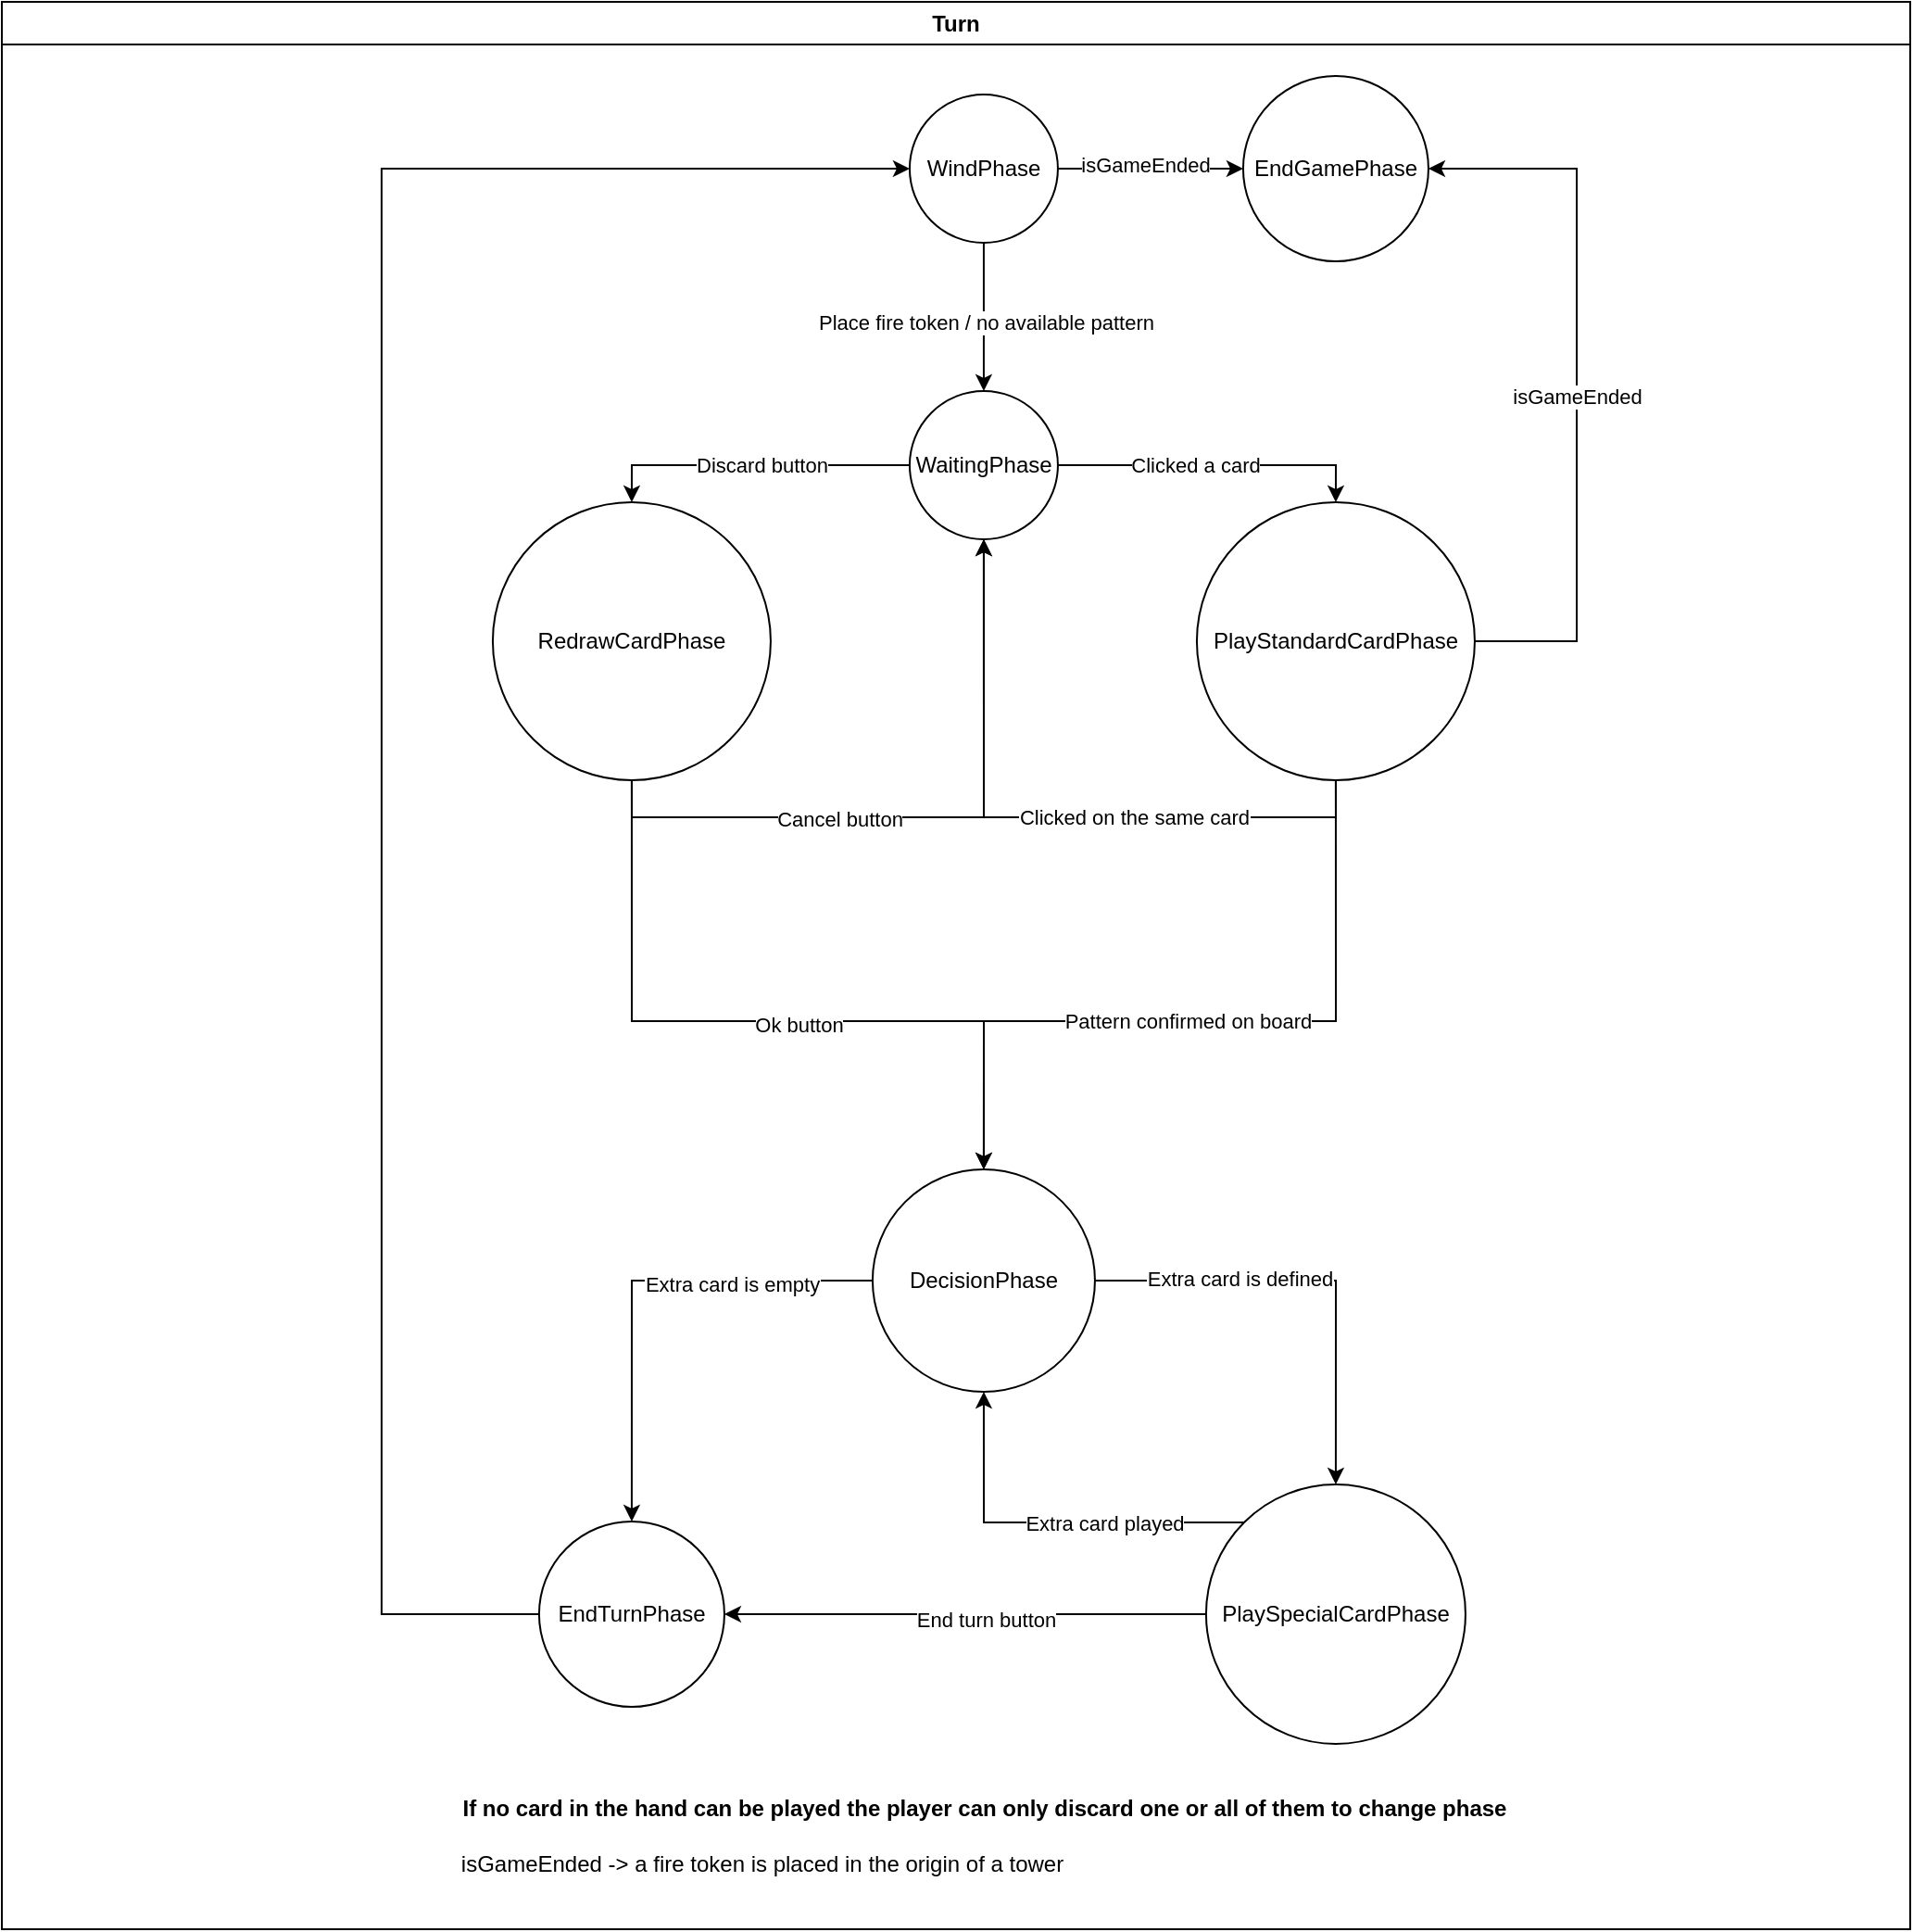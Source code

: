 <mxfile version="22.1.22" type="embed">
  <diagram name="Page-1" id="nQAGZ9vl0YTi9qAUkokT">
    <mxGraphModel dx="571" dy="436" grid="1" gridSize="10" guides="1" tooltips="1" connect="1" arrows="1" fold="1" page="1" pageScale="1" pageWidth="850" pageHeight="1100" math="0" shadow="0">
      <root>
        <mxCell id="0" />
        <mxCell id="1" parent="0" />
        <mxCell id="uAzF2xJCA6m6kvYxS6wg-2" value="Turn" style="swimlane;whiteSpace=wrap;html=1;" parent="1" vertex="1">
          <mxGeometry x="130" y="50" width="1030" height="1040" as="geometry" />
        </mxCell>
        <mxCell id="uAzF2xJCA6m6kvYxS6wg-5" style="edgeStyle=orthogonalEdgeStyle;rounded=0;orthogonalLoop=1;jettySize=auto;html=1;exitX=0.5;exitY=1;exitDx=0;exitDy=0;entryX=0.5;entryY=0;entryDx=0;entryDy=0;" parent="uAzF2xJCA6m6kvYxS6wg-2" source="uAzF2xJCA6m6kvYxS6wg-3" target="uAzF2xJCA6m6kvYxS6wg-4" edge="1">
          <mxGeometry relative="1" as="geometry" />
        </mxCell>
        <mxCell id="uAzF2xJCA6m6kvYxS6wg-6" value="Place fire token / no available pattern" style="edgeLabel;html=1;align=center;verticalAlign=middle;resizable=0;points=[];" parent="uAzF2xJCA6m6kvYxS6wg-5" vertex="1" connectable="0">
          <mxGeometry x="0.08" y="1" relative="1" as="geometry">
            <mxPoint as="offset" />
          </mxGeometry>
        </mxCell>
        <mxCell id="10" style="edgeStyle=orthogonalEdgeStyle;rounded=0;orthogonalLoop=1;jettySize=auto;html=1;entryX=0;entryY=0.5;entryDx=0;entryDy=0;" edge="1" parent="uAzF2xJCA6m6kvYxS6wg-2" source="uAzF2xJCA6m6kvYxS6wg-3" target="9">
          <mxGeometry relative="1" as="geometry" />
        </mxCell>
        <mxCell id="12" value="isGameEnded" style="edgeLabel;html=1;align=center;verticalAlign=middle;resizable=0;points=[];" vertex="1" connectable="0" parent="10">
          <mxGeometry x="-0.079" y="2" relative="1" as="geometry">
            <mxPoint x="1" as="offset" />
          </mxGeometry>
        </mxCell>
        <mxCell id="uAzF2xJCA6m6kvYxS6wg-3" value="WindPhase" style="ellipse;whiteSpace=wrap;html=1;aspect=fixed;" parent="uAzF2xJCA6m6kvYxS6wg-2" vertex="1">
          <mxGeometry x="489.97" y="50" width="80" height="80" as="geometry" />
        </mxCell>
        <mxCell id="uAzF2xJCA6m6kvYxS6wg-11" style="edgeStyle=orthogonalEdgeStyle;rounded=0;orthogonalLoop=1;jettySize=auto;html=1;exitX=0;exitY=0.5;exitDx=0;exitDy=0;entryX=0.5;entryY=0;entryDx=0;entryDy=0;" parent="uAzF2xJCA6m6kvYxS6wg-2" source="uAzF2xJCA6m6kvYxS6wg-4" target="uAzF2xJCA6m6kvYxS6wg-8" edge="1">
          <mxGeometry relative="1" as="geometry" />
        </mxCell>
        <mxCell id="uAzF2xJCA6m6kvYxS6wg-12" value="Discard button" style="edgeLabel;html=1;align=center;verticalAlign=middle;resizable=0;points=[];" parent="uAzF2xJCA6m6kvYxS6wg-11" vertex="1" connectable="0">
          <mxGeometry x="-0.05" relative="1" as="geometry">
            <mxPoint as="offset" />
          </mxGeometry>
        </mxCell>
        <mxCell id="uAzF2xJCA6m6kvYxS6wg-16" style="edgeStyle=orthogonalEdgeStyle;rounded=0;orthogonalLoop=1;jettySize=auto;html=1;exitX=1;exitY=0.5;exitDx=0;exitDy=0;entryX=0.5;entryY=0;entryDx=0;entryDy=0;" parent="uAzF2xJCA6m6kvYxS6wg-2" source="uAzF2xJCA6m6kvYxS6wg-4" target="uAzF2xJCA6m6kvYxS6wg-15" edge="1">
          <mxGeometry relative="1" as="geometry" />
        </mxCell>
        <mxCell id="uAzF2xJCA6m6kvYxS6wg-17" value="Clicked a card" style="edgeLabel;html=1;align=center;verticalAlign=middle;resizable=0;points=[];" parent="uAzF2xJCA6m6kvYxS6wg-16" vertex="1" connectable="0">
          <mxGeometry x="-0.132" relative="1" as="geometry">
            <mxPoint as="offset" />
          </mxGeometry>
        </mxCell>
        <mxCell id="uAzF2xJCA6m6kvYxS6wg-4" value="WaitingPhase" style="ellipse;whiteSpace=wrap;html=1;aspect=fixed;" parent="uAzF2xJCA6m6kvYxS6wg-2" vertex="1">
          <mxGeometry x="489.97" y="210" width="80" height="80" as="geometry" />
        </mxCell>
        <mxCell id="uAzF2xJCA6m6kvYxS6wg-13" style="edgeStyle=orthogonalEdgeStyle;rounded=0;orthogonalLoop=1;jettySize=auto;html=1;entryX=0.5;entryY=1;entryDx=0;entryDy=0;" parent="uAzF2xJCA6m6kvYxS6wg-2" source="uAzF2xJCA6m6kvYxS6wg-8" target="uAzF2xJCA6m6kvYxS6wg-4" edge="1">
          <mxGeometry relative="1" as="geometry">
            <Array as="points">
              <mxPoint x="339.97" y="440" />
              <mxPoint x="529.97" y="440" />
            </Array>
          </mxGeometry>
        </mxCell>
        <mxCell id="uAzF2xJCA6m6kvYxS6wg-14" value="Cancel button" style="edgeLabel;html=1;align=center;verticalAlign=middle;resizable=0;points=[];" parent="uAzF2xJCA6m6kvYxS6wg-13" vertex="1" connectable="0">
          <mxGeometry x="-0.267" y="-1" relative="1" as="geometry">
            <mxPoint as="offset" />
          </mxGeometry>
        </mxCell>
        <mxCell id="uAzF2xJCA6m6kvYxS6wg-21" style="edgeStyle=orthogonalEdgeStyle;rounded=0;orthogonalLoop=1;jettySize=auto;html=1;exitX=0.5;exitY=1;exitDx=0;exitDy=0;entryX=0.5;entryY=0;entryDx=0;entryDy=0;" parent="uAzF2xJCA6m6kvYxS6wg-2" source="uAzF2xJCA6m6kvYxS6wg-8" edge="1">
          <mxGeometry relative="1" as="geometry">
            <mxPoint x="304.97" y="480" as="sourcePoint" />
            <mxPoint x="529.97" y="630" as="targetPoint" />
            <Array as="points">
              <mxPoint x="340" y="550" />
              <mxPoint x="530" y="550" />
            </Array>
          </mxGeometry>
        </mxCell>
        <mxCell id="uAzF2xJCA6m6kvYxS6wg-23" value="Ok button" style="edgeLabel;html=1;align=center;verticalAlign=middle;resizable=0;points=[];" parent="uAzF2xJCA6m6kvYxS6wg-21" vertex="1" connectable="0">
          <mxGeometry x="0.292" y="-2" relative="1" as="geometry">
            <mxPoint x="-39" as="offset" />
          </mxGeometry>
        </mxCell>
        <mxCell id="uAzF2xJCA6m6kvYxS6wg-8" value="RedrawCardPhase" style="ellipse;whiteSpace=wrap;html=1;aspect=fixed;" parent="uAzF2xJCA6m6kvYxS6wg-2" vertex="1">
          <mxGeometry x="264.97" y="270" width="150" height="150" as="geometry" />
        </mxCell>
        <mxCell id="uAzF2xJCA6m6kvYxS6wg-18" style="edgeStyle=orthogonalEdgeStyle;rounded=0;orthogonalLoop=1;jettySize=auto;html=1;exitX=0.5;exitY=1;exitDx=0;exitDy=0;entryX=0.5;entryY=1;entryDx=0;entryDy=0;" parent="uAzF2xJCA6m6kvYxS6wg-2" source="uAzF2xJCA6m6kvYxS6wg-15" target="uAzF2xJCA6m6kvYxS6wg-4" edge="1">
          <mxGeometry relative="1" as="geometry">
            <Array as="points">
              <mxPoint x="719.97" y="440" />
              <mxPoint x="529.97" y="440" />
            </Array>
          </mxGeometry>
        </mxCell>
        <mxCell id="uAzF2xJCA6m6kvYxS6wg-19" value="Clicked on the same card" style="edgeLabel;html=1;align=center;verticalAlign=middle;resizable=0;points=[];" parent="uAzF2xJCA6m6kvYxS6wg-18" vertex="1" connectable="0">
          <mxGeometry x="-0.28" relative="1" as="geometry">
            <mxPoint as="offset" />
          </mxGeometry>
        </mxCell>
        <mxCell id="uAzF2xJCA6m6kvYxS6wg-22" style="edgeStyle=orthogonalEdgeStyle;rounded=0;orthogonalLoop=1;jettySize=auto;html=1;exitX=0.5;exitY=1;exitDx=0;exitDy=0;entryX=0.5;entryY=0;entryDx=0;entryDy=0;" parent="uAzF2xJCA6m6kvYxS6wg-2" source="uAzF2xJCA6m6kvYxS6wg-15" edge="1">
          <mxGeometry relative="1" as="geometry">
            <mxPoint x="754.97" y="480" as="sourcePoint" />
            <mxPoint x="529.97" y="630" as="targetPoint" />
            <Array as="points">
              <mxPoint x="720" y="550" />
              <mxPoint x="530" y="550" />
            </Array>
          </mxGeometry>
        </mxCell>
        <mxCell id="uAzF2xJCA6m6kvYxS6wg-24" value="Pattern confirmed on board" style="edgeLabel;html=1;align=center;verticalAlign=middle;resizable=0;points=[];" parent="uAzF2xJCA6m6kvYxS6wg-22" vertex="1" connectable="0">
          <mxGeometry x="0.342" y="4" relative="1" as="geometry">
            <mxPoint x="58" y="-4" as="offset" />
          </mxGeometry>
        </mxCell>
        <mxCell id="11" style="edgeStyle=orthogonalEdgeStyle;rounded=0;orthogonalLoop=1;jettySize=auto;html=1;exitX=1;exitY=0.5;exitDx=0;exitDy=0;entryX=1;entryY=0.5;entryDx=0;entryDy=0;" edge="1" parent="uAzF2xJCA6m6kvYxS6wg-2" source="uAzF2xJCA6m6kvYxS6wg-15" target="9">
          <mxGeometry relative="1" as="geometry">
            <Array as="points">
              <mxPoint x="850" y="345" />
              <mxPoint x="850" y="90" />
            </Array>
          </mxGeometry>
        </mxCell>
        <mxCell id="13" value="isGameEnded" style="edgeLabel;html=1;align=center;verticalAlign=middle;resizable=0;points=[];" vertex="1" connectable="0" parent="11">
          <mxGeometry x="-0.041" relative="1" as="geometry">
            <mxPoint as="offset" />
          </mxGeometry>
        </mxCell>
        <mxCell id="uAzF2xJCA6m6kvYxS6wg-15" value="PlayStandardCardPhase" style="ellipse;whiteSpace=wrap;html=1;aspect=fixed;" parent="uAzF2xJCA6m6kvYxS6wg-2" vertex="1">
          <mxGeometry x="644.97" y="270" width="150" height="150" as="geometry" />
        </mxCell>
        <mxCell id="uAzF2xJCA6m6kvYxS6wg-27" value="&lt;b&gt;If no card in the hand can be played the player can only discard one or all of them to change phase&lt;/b&gt;" style="text;html=1;align=center;verticalAlign=middle;resizable=0;points=[];autosize=1;strokeColor=none;fillColor=none;" parent="uAzF2xJCA6m6kvYxS6wg-2" vertex="1">
          <mxGeometry x="234.97" y="960" width="590" height="30" as="geometry" />
        </mxCell>
        <mxCell id="uAzF2xJCA6m6kvYxS6wg-30" style="edgeStyle=orthogonalEdgeStyle;rounded=0;orthogonalLoop=1;jettySize=auto;html=1;entryX=0;entryY=0.5;entryDx=0;entryDy=0;" parent="uAzF2xJCA6m6kvYxS6wg-2" source="uAzF2xJCA6m6kvYxS6wg-29" target="uAzF2xJCA6m6kvYxS6wg-3" edge="1">
          <mxGeometry relative="1" as="geometry">
            <Array as="points">
              <mxPoint x="204.97" y="870" />
              <mxPoint x="204.97" y="90" />
            </Array>
          </mxGeometry>
        </mxCell>
        <mxCell id="uAzF2xJCA6m6kvYxS6wg-29" value="EndTurnPhase" style="ellipse;whiteSpace=wrap;html=1;aspect=fixed;direction=south;" parent="uAzF2xJCA6m6kvYxS6wg-2" vertex="1">
          <mxGeometry x="289.97" y="820" width="100" height="100" as="geometry" />
        </mxCell>
        <mxCell id="uAzF2xJCA6m6kvYxS6wg-34" style="edgeStyle=orthogonalEdgeStyle;rounded=0;orthogonalLoop=1;jettySize=auto;html=1;exitX=0;exitY=0.5;exitDx=0;exitDy=0;entryX=0;entryY=0.5;entryDx=0;entryDy=0;" parent="uAzF2xJCA6m6kvYxS6wg-2" source="2" target="uAzF2xJCA6m6kvYxS6wg-29" edge="1">
          <mxGeometry relative="1" as="geometry">
            <mxPoint x="459.94" y="700" as="sourcePoint" />
          </mxGeometry>
        </mxCell>
        <mxCell id="4" value="Extra card is empty" style="edgeLabel;html=1;align=center;verticalAlign=middle;resizable=0;points=[];" parent="uAzF2xJCA6m6kvYxS6wg-34" vertex="1" connectable="0">
          <mxGeometry x="-0.415" y="2" relative="1" as="geometry">
            <mxPoint as="offset" />
          </mxGeometry>
        </mxCell>
        <mxCell id="uAzF2xJCA6m6kvYxS6wg-36" style="edgeStyle=orthogonalEdgeStyle;rounded=0;orthogonalLoop=1;jettySize=auto;html=1;exitX=1;exitY=0.5;exitDx=0;exitDy=0;" parent="uAzF2xJCA6m6kvYxS6wg-2" source="2" target="uAzF2xJCA6m6kvYxS6wg-33" edge="1">
          <mxGeometry relative="1" as="geometry">
            <mxPoint x="600" y="700" as="sourcePoint" />
          </mxGeometry>
        </mxCell>
        <mxCell id="6" value="Extra card is defined" style="edgeLabel;html=1;align=center;verticalAlign=middle;resizable=0;points=[];" parent="uAzF2xJCA6m6kvYxS6wg-36" vertex="1" connectable="0">
          <mxGeometry x="-0.35" y="1" relative="1" as="geometry">
            <mxPoint as="offset" />
          </mxGeometry>
        </mxCell>
        <mxCell id="uAzF2xJCA6m6kvYxS6wg-38" style="edgeStyle=orthogonalEdgeStyle;rounded=0;orthogonalLoop=1;jettySize=auto;html=1;exitX=0;exitY=0.5;exitDx=0;exitDy=0;entryX=0.5;entryY=0;entryDx=0;entryDy=0;" parent="uAzF2xJCA6m6kvYxS6wg-2" source="uAzF2xJCA6m6kvYxS6wg-33" target="uAzF2xJCA6m6kvYxS6wg-29" edge="1">
          <mxGeometry relative="1" as="geometry" />
        </mxCell>
        <mxCell id="uAzF2xJCA6m6kvYxS6wg-39" value="End turn button" style="edgeLabel;html=1;align=center;verticalAlign=middle;resizable=0;points=[];" parent="uAzF2xJCA6m6kvYxS6wg-38" vertex="1" connectable="0">
          <mxGeometry x="-0.082" y="3" relative="1" as="geometry">
            <mxPoint as="offset" />
          </mxGeometry>
        </mxCell>
        <mxCell id="7" style="edgeStyle=orthogonalEdgeStyle;rounded=0;orthogonalLoop=1;jettySize=auto;html=1;exitX=0;exitY=0;exitDx=0;exitDy=0;entryX=0.5;entryY=1;entryDx=0;entryDy=0;" parent="uAzF2xJCA6m6kvYxS6wg-2" source="uAzF2xJCA6m6kvYxS6wg-33" target="2" edge="1">
          <mxGeometry relative="1" as="geometry" />
        </mxCell>
        <mxCell id="8" value="Extra card played" style="edgeLabel;html=1;align=center;verticalAlign=middle;resizable=0;points=[];" parent="7" vertex="1" connectable="0">
          <mxGeometry x="-0.284" relative="1" as="geometry">
            <mxPoint as="offset" />
          </mxGeometry>
        </mxCell>
        <mxCell id="uAzF2xJCA6m6kvYxS6wg-33" value="PlaySpecialCardPhase" style="ellipse;whiteSpace=wrap;html=1;aspect=fixed;" parent="uAzF2xJCA6m6kvYxS6wg-2" vertex="1">
          <mxGeometry x="649.97" y="800" width="140" height="140" as="geometry" />
        </mxCell>
        <mxCell id="2" value="DecisionPhase" style="ellipse;whiteSpace=wrap;html=1;aspect=fixed;" parent="uAzF2xJCA6m6kvYxS6wg-2" vertex="1">
          <mxGeometry x="469.97" y="630" width="120" height="120" as="geometry" />
        </mxCell>
        <mxCell id="9" value="EndGamePhase" style="ellipse;whiteSpace=wrap;html=1;aspect=fixed;" vertex="1" parent="uAzF2xJCA6m6kvYxS6wg-2">
          <mxGeometry x="669.97" y="40" width="100" height="100" as="geometry" />
        </mxCell>
        <mxCell id="15" value="isGameEnded -&amp;gt; a fire token is placed in the origin of a tower" style="text;html=1;align=center;verticalAlign=middle;resizable=0;points=[];autosize=1;strokeColor=none;fillColor=none;" vertex="1" parent="uAzF2xJCA6m6kvYxS6wg-2">
          <mxGeometry x="234.97" y="990" width="350" height="30" as="geometry" />
        </mxCell>
      </root>
    </mxGraphModel>
  </diagram>
</mxfile>
